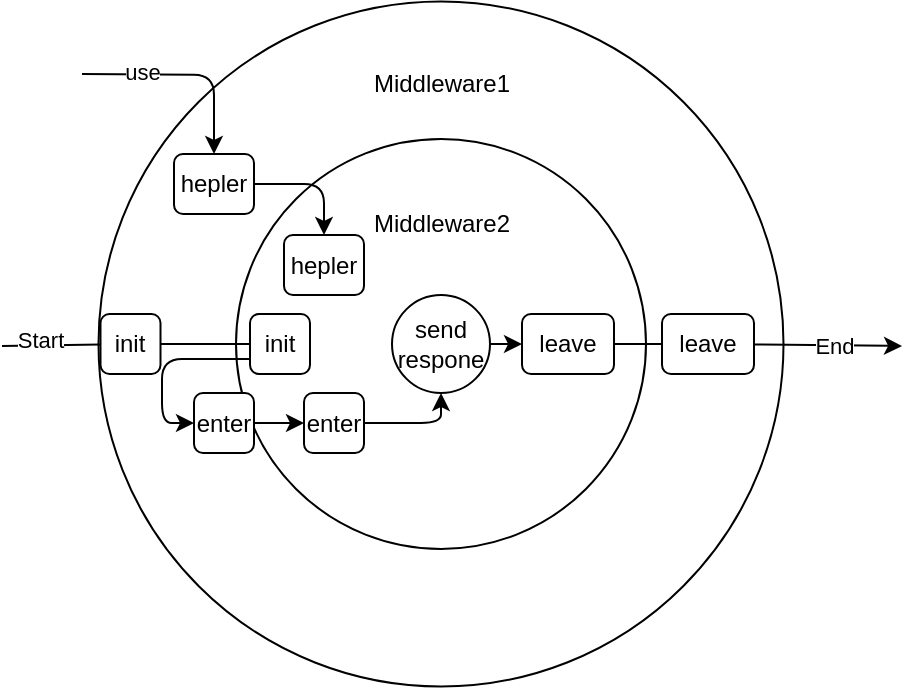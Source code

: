 <mxfile>
    <diagram id="3GoFtQhz77Oo_X1eLj78" name="第 1 页">
        <mxGraphModel dx="591" dy="404" grid="1" gridSize="10" guides="1" tooltips="1" connect="1" arrows="1" fold="1" page="1" pageScale="1" pageWidth="827" pageHeight="1169" math="0" shadow="0">
            <root>
                <mxCell id="0"/>
                <mxCell id="1" parent="0"/>
                <mxCell id="6" value="" style="ellipse;whiteSpace=wrap;html=1;aspect=fixed;" vertex="1" parent="1">
                    <mxGeometry x="238.25" y="163.75" width="342.5" height="342.5" as="geometry"/>
                </mxCell>
                <mxCell id="7" value="" style="ellipse;whiteSpace=wrap;html=1;aspect=fixed;" vertex="1" parent="1">
                    <mxGeometry x="307" y="232.5" width="205" height="205" as="geometry"/>
                </mxCell>
                <mxCell id="9" value="Middleware2" style="text;html=1;strokeColor=none;fillColor=none;align=center;verticalAlign=middle;whiteSpace=wrap;rounded=0;" vertex="1" parent="1">
                    <mxGeometry x="367" y="260" width="86" height="30" as="geometry"/>
                </mxCell>
                <mxCell id="10" value="Middleware1" style="text;html=1;strokeColor=none;fillColor=none;align=center;verticalAlign=middle;whiteSpace=wrap;rounded=0;" vertex="1" parent="1">
                    <mxGeometry x="367" y="190" width="86" height="30" as="geometry"/>
                </mxCell>
                <mxCell id="31" value="" style="endArrow=classic;startArrow=none;html=1;" edge="1" parent="1" source="28">
                    <mxGeometry width="50" height="50" relative="1" as="geometry">
                        <mxPoint x="160" y="336" as="sourcePoint"/>
                        <mxPoint x="640" y="336" as="targetPoint"/>
                    </mxGeometry>
                </mxCell>
                <mxCell id="38" value="End" style="edgeLabel;html=1;align=center;verticalAlign=middle;resizable=0;points=[];" vertex="1" connectable="0" parent="31">
                    <mxGeometry x="0.062" relative="1" as="geometry">
                        <mxPoint as="offset"/>
                    </mxGeometry>
                </mxCell>
                <mxCell id="20" value="init" style="rounded=1;whiteSpace=wrap;html=1;" vertex="1" parent="1">
                    <mxGeometry x="239.25" y="320" width="30" height="30" as="geometry"/>
                </mxCell>
                <mxCell id="32" value="" style="endArrow=none;startArrow=none;html=1;startFill=0;" edge="1" parent="1" target="20">
                    <mxGeometry width="50" height="50" relative="1" as="geometry">
                        <mxPoint x="190" y="336" as="sourcePoint"/>
                        <mxPoint x="660" y="336" as="targetPoint"/>
                    </mxGeometry>
                </mxCell>
                <mxCell id="37" value="Start" style="edgeLabel;html=1;align=center;verticalAlign=middle;resizable=0;points=[];" vertex="1" connectable="0" parent="32">
                    <mxGeometry x="-0.219" y="3" relative="1" as="geometry">
                        <mxPoint as="offset"/>
                    </mxGeometry>
                </mxCell>
                <mxCell id="39" style="edgeStyle=orthogonalEdgeStyle;html=1;exitX=0;exitY=0.75;exitDx=0;exitDy=0;entryX=0;entryY=0.5;entryDx=0;entryDy=0;startArrow=none;startFill=0;" edge="1" parent="1" source="22" target="21">
                    <mxGeometry relative="1" as="geometry">
                        <Array as="points">
                            <mxPoint x="270" y="343"/>
                            <mxPoint x="270" y="375"/>
                        </Array>
                    </mxGeometry>
                </mxCell>
                <mxCell id="22" value="init" style="rounded=1;whiteSpace=wrap;html=1;" vertex="1" parent="1">
                    <mxGeometry x="314" y="320" width="30" height="30" as="geometry"/>
                </mxCell>
                <mxCell id="33" value="" style="endArrow=none;startArrow=none;html=1;" edge="1" parent="1" source="20" target="22">
                    <mxGeometry width="50" height="50" relative="1" as="geometry">
                        <mxPoint x="268.25" y="335.037" as="sourcePoint"/>
                        <mxPoint x="660" y="336" as="targetPoint"/>
                    </mxGeometry>
                </mxCell>
                <mxCell id="41" style="edgeStyle=orthogonalEdgeStyle;html=1;exitX=1;exitY=0.5;exitDx=0;exitDy=0;entryX=0.5;entryY=1;entryDx=0;entryDy=0;startArrow=none;startFill=0;" edge="1" parent="1" source="23" target="8">
                    <mxGeometry relative="1" as="geometry"/>
                </mxCell>
                <mxCell id="23" value="enter" style="rounded=1;whiteSpace=wrap;html=1;" vertex="1" parent="1">
                    <mxGeometry x="341" y="359.5" width="30" height="30" as="geometry"/>
                </mxCell>
                <mxCell id="27" value="leave" style="rounded=1;whiteSpace=wrap;html=1;" vertex="1" parent="1">
                    <mxGeometry x="450" y="320" width="46" height="30" as="geometry"/>
                </mxCell>
                <mxCell id="28" value="leave" style="rounded=1;whiteSpace=wrap;html=1;" vertex="1" parent="1">
                    <mxGeometry x="520" y="320" width="46" height="30" as="geometry"/>
                </mxCell>
                <mxCell id="36" value="" style="endArrow=none;startArrow=none;html=1;" edge="1" parent="1" source="27" target="28">
                    <mxGeometry width="50" height="50" relative="1" as="geometry">
                        <mxPoint x="496" y="335.123" as="sourcePoint"/>
                        <mxPoint x="660" y="336" as="targetPoint"/>
                    </mxGeometry>
                </mxCell>
                <mxCell id="42" style="edgeStyle=orthogonalEdgeStyle;html=1;exitX=1;exitY=0.5;exitDx=0;exitDy=0;entryX=0;entryY=0.5;entryDx=0;entryDy=0;startArrow=none;startFill=0;" edge="1" parent="1" source="8" target="27">
                    <mxGeometry relative="1" as="geometry"/>
                </mxCell>
                <mxCell id="8" value="send&lt;br&gt;respone" style="ellipse;whiteSpace=wrap;html=1;aspect=fixed;" vertex="1" parent="1">
                    <mxGeometry x="385" y="310.5" width="49" height="49" as="geometry"/>
                </mxCell>
                <mxCell id="40" style="edgeStyle=orthogonalEdgeStyle;html=1;exitX=1;exitY=0.5;exitDx=0;exitDy=0;entryX=0;entryY=0.5;entryDx=0;entryDy=0;startArrow=none;startFill=0;" edge="1" parent="1" source="21" target="23">
                    <mxGeometry relative="1" as="geometry"/>
                </mxCell>
                <mxCell id="21" value="enter" style="rounded=1;whiteSpace=wrap;html=1;" vertex="1" parent="1">
                    <mxGeometry x="286" y="359.5" width="30" height="30" as="geometry"/>
                </mxCell>
                <mxCell id="47" style="edgeStyle=orthogonalEdgeStyle;html=1;startArrow=none;startFill=0;entryX=0.5;entryY=0;entryDx=0;entryDy=0;" edge="1" parent="1" target="44">
                    <mxGeometry relative="1" as="geometry">
                        <mxPoint x="230" y="200" as="sourcePoint"/>
                        <mxPoint x="310" y="150" as="targetPoint"/>
                    </mxGeometry>
                </mxCell>
                <mxCell id="48" value="use" style="edgeLabel;html=1;align=center;verticalAlign=middle;resizable=0;points=[];" vertex="1" connectable="0" parent="47">
                    <mxGeometry x="-0.436" y="1" relative="1" as="geometry">
                        <mxPoint as="offset"/>
                    </mxGeometry>
                </mxCell>
                <mxCell id="49" style="edgeStyle=orthogonalEdgeStyle;html=1;exitX=1;exitY=0.5;exitDx=0;exitDy=0;entryX=0.5;entryY=0;entryDx=0;entryDy=0;startArrow=none;startFill=0;" edge="1" parent="1" source="44" target="45">
                    <mxGeometry relative="1" as="geometry"/>
                </mxCell>
                <mxCell id="44" value="hepler" style="rounded=1;whiteSpace=wrap;html=1;" vertex="1" parent="1">
                    <mxGeometry x="276" y="240" width="40" height="30" as="geometry"/>
                </mxCell>
                <mxCell id="45" value="hepler" style="rounded=1;whiteSpace=wrap;html=1;" vertex="1" parent="1">
                    <mxGeometry x="331" y="280.5" width="40" height="30" as="geometry"/>
                </mxCell>
            </root>
        </mxGraphModel>
    </diagram>
</mxfile>